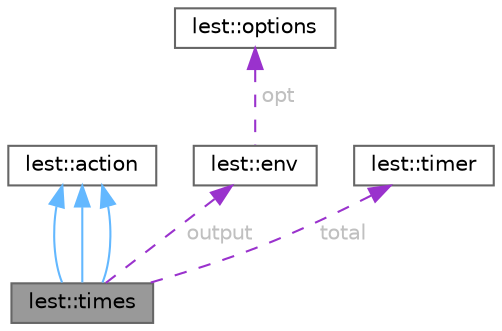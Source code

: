 digraph "lest::times"
{
 // LATEX_PDF_SIZE
  bgcolor="transparent";
  edge [fontname=Helvetica,fontsize=10,labelfontname=Helvetica,labelfontsize=10];
  node [fontname=Helvetica,fontsize=10,shape=box,height=0.2,width=0.4];
  Node1 [id="Node000001",label="lest::times",height=0.2,width=0.4,color="gray40", fillcolor="grey60", style="filled", fontcolor="black",tooltip=" "];
  Node2 -> Node1 [id="edge1_Node000001_Node000002",dir="back",color="steelblue1",style="solid",tooltip=" "];
  Node2 [id="Node000002",label="lest::action",height=0.2,width=0.4,color="gray40", fillcolor="white", style="filled",URL="$structlest_1_1action.html",tooltip=" "];
  Node2 -> Node1 [id="edge2_Node000001_Node000002",dir="back",color="steelblue1",style="solid",tooltip=" "];
  Node2 -> Node1 [id="edge3_Node000001_Node000002",dir="back",color="steelblue1",style="solid",tooltip=" "];
  Node3 -> Node1 [id="edge4_Node000001_Node000003",dir="back",color="darkorchid3",style="dashed",tooltip=" ",label=" output",fontcolor="grey" ];
  Node3 [id="Node000003",label="lest::env",height=0.2,width=0.4,color="gray40", fillcolor="white", style="filled",URL="$structlest_1_1env.html",tooltip=" "];
  Node4 -> Node3 [id="edge5_Node000003_Node000004",dir="back",color="darkorchid3",style="dashed",tooltip=" ",label=" opt",fontcolor="grey" ];
  Node4 [id="Node000004",label="lest::options",height=0.2,width=0.4,color="gray40", fillcolor="white", style="filled",URL="$structlest_1_1options.html",tooltip=" "];
  Node5 -> Node1 [id="edge6_Node000001_Node000005",dir="back",color="darkorchid3",style="dashed",tooltip=" ",label=" total",fontcolor="grey" ];
  Node5 [id="Node000005",label="lest::timer",height=0.2,width=0.4,color="gray40", fillcolor="white", style="filled",URL="$structlest_1_1timer.html",tooltip=" "];
}
